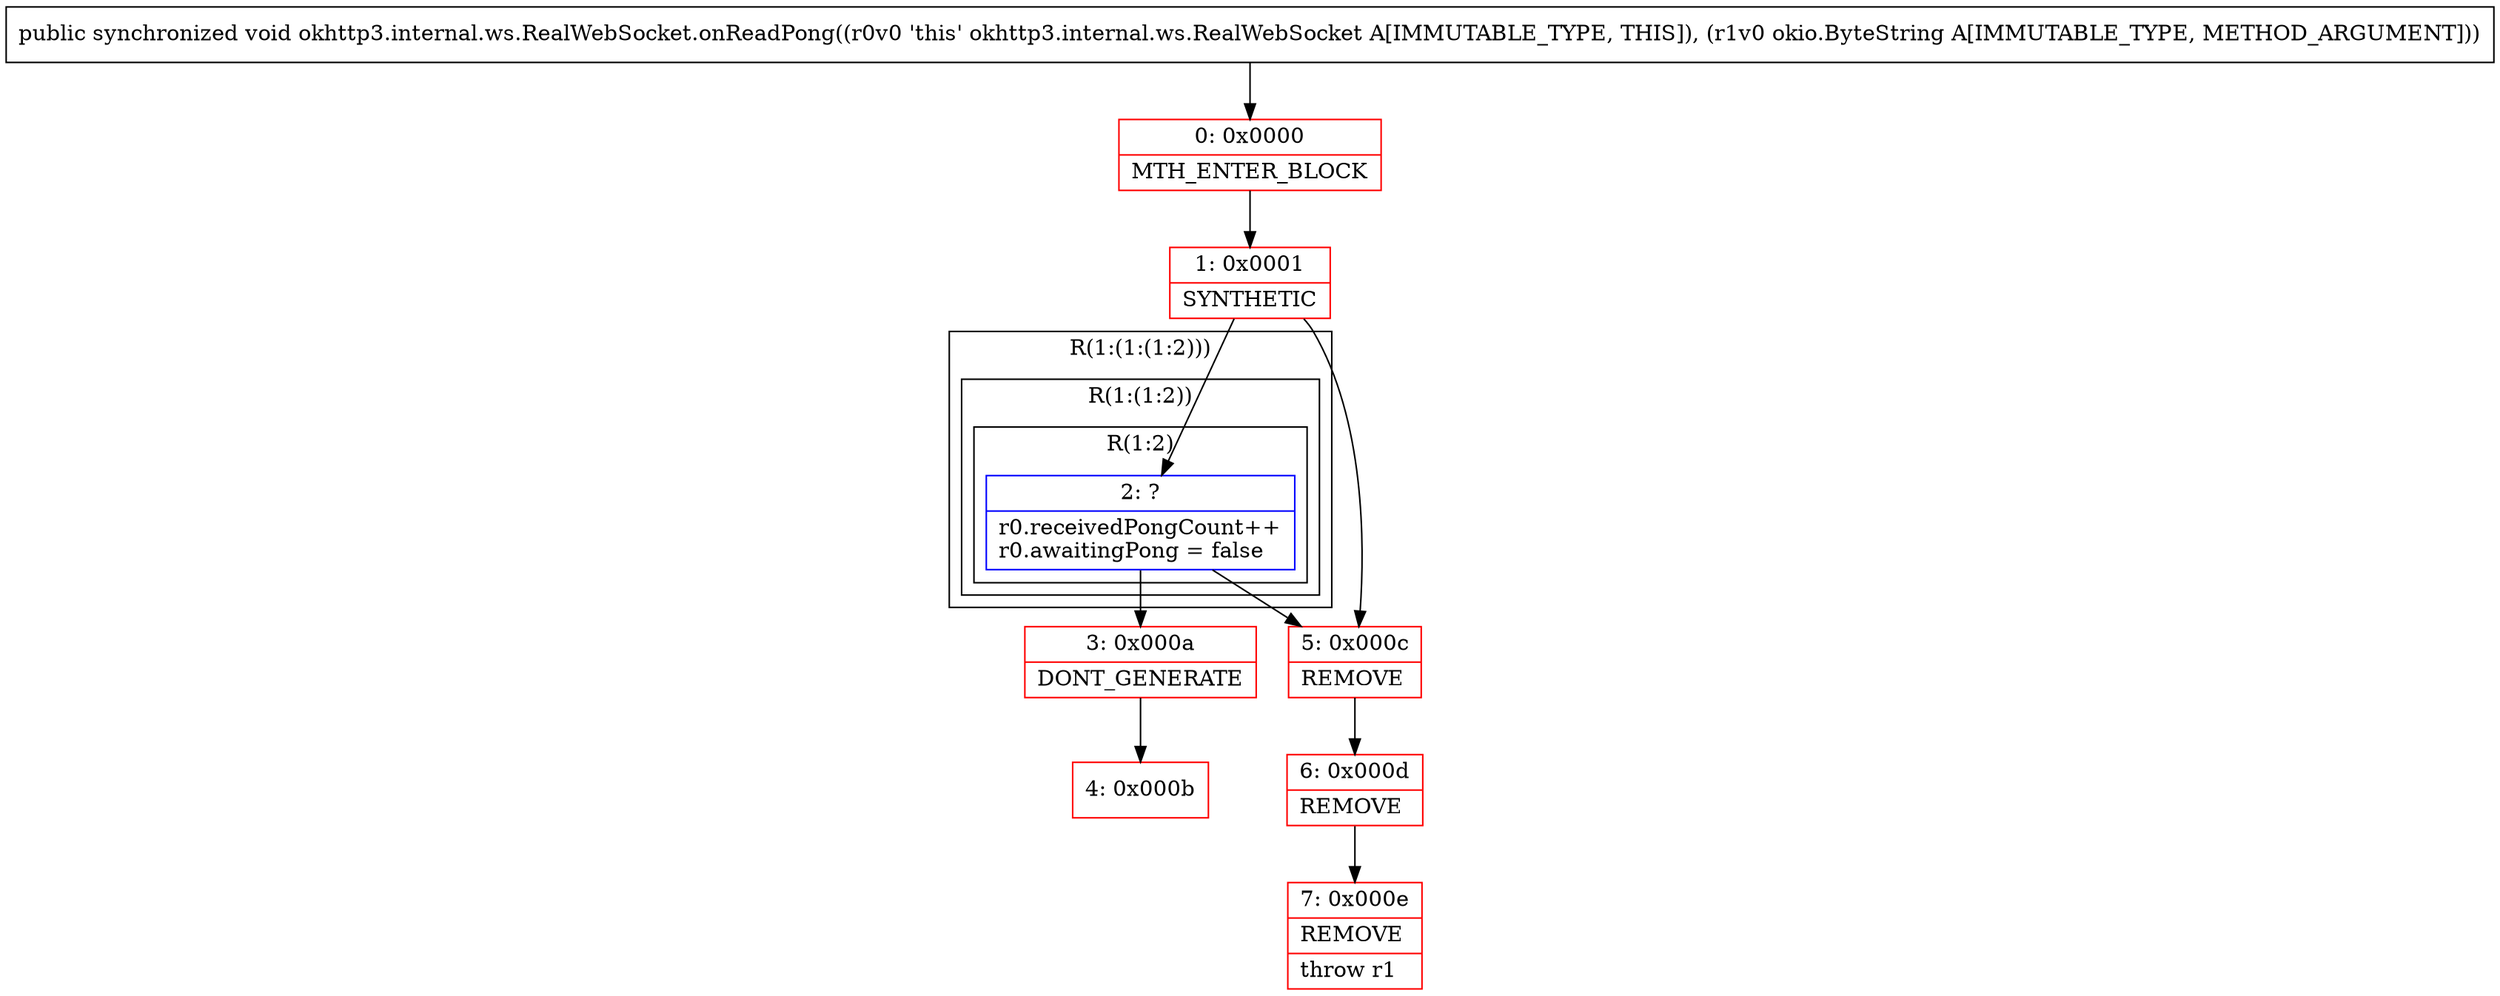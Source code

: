 digraph "CFG forokhttp3.internal.ws.RealWebSocket.onReadPong(Lokio\/ByteString;)V" {
subgraph cluster_Region_72223433 {
label = "R(1:(1:(1:2)))";
node [shape=record,color=blue];
subgraph cluster_Region_1882752649 {
label = "R(1:(1:2))";
node [shape=record,color=blue];
subgraph cluster_Region_1778195517 {
label = "R(1:2)";
node [shape=record,color=blue];
Node_2 [shape=record,label="{2\:\ ?|r0.receivedPongCount++\lr0.awaitingPong = false\l}"];
}
}
}
Node_0 [shape=record,color=red,label="{0\:\ 0x0000|MTH_ENTER_BLOCK\l}"];
Node_1 [shape=record,color=red,label="{1\:\ 0x0001|SYNTHETIC\l}"];
Node_3 [shape=record,color=red,label="{3\:\ 0x000a|DONT_GENERATE\l}"];
Node_4 [shape=record,color=red,label="{4\:\ 0x000b}"];
Node_5 [shape=record,color=red,label="{5\:\ 0x000c|REMOVE\l}"];
Node_6 [shape=record,color=red,label="{6\:\ 0x000d|REMOVE\l}"];
Node_7 [shape=record,color=red,label="{7\:\ 0x000e|REMOVE\l|throw r1\l}"];
MethodNode[shape=record,label="{public synchronized void okhttp3.internal.ws.RealWebSocket.onReadPong((r0v0 'this' okhttp3.internal.ws.RealWebSocket A[IMMUTABLE_TYPE, THIS]), (r1v0 okio.ByteString A[IMMUTABLE_TYPE, METHOD_ARGUMENT])) }"];
MethodNode -> Node_0;
Node_2 -> Node_3;
Node_2 -> Node_5;
Node_0 -> Node_1;
Node_1 -> Node_2;
Node_1 -> Node_5;
Node_3 -> Node_4;
Node_5 -> Node_6;
Node_6 -> Node_7;
}

